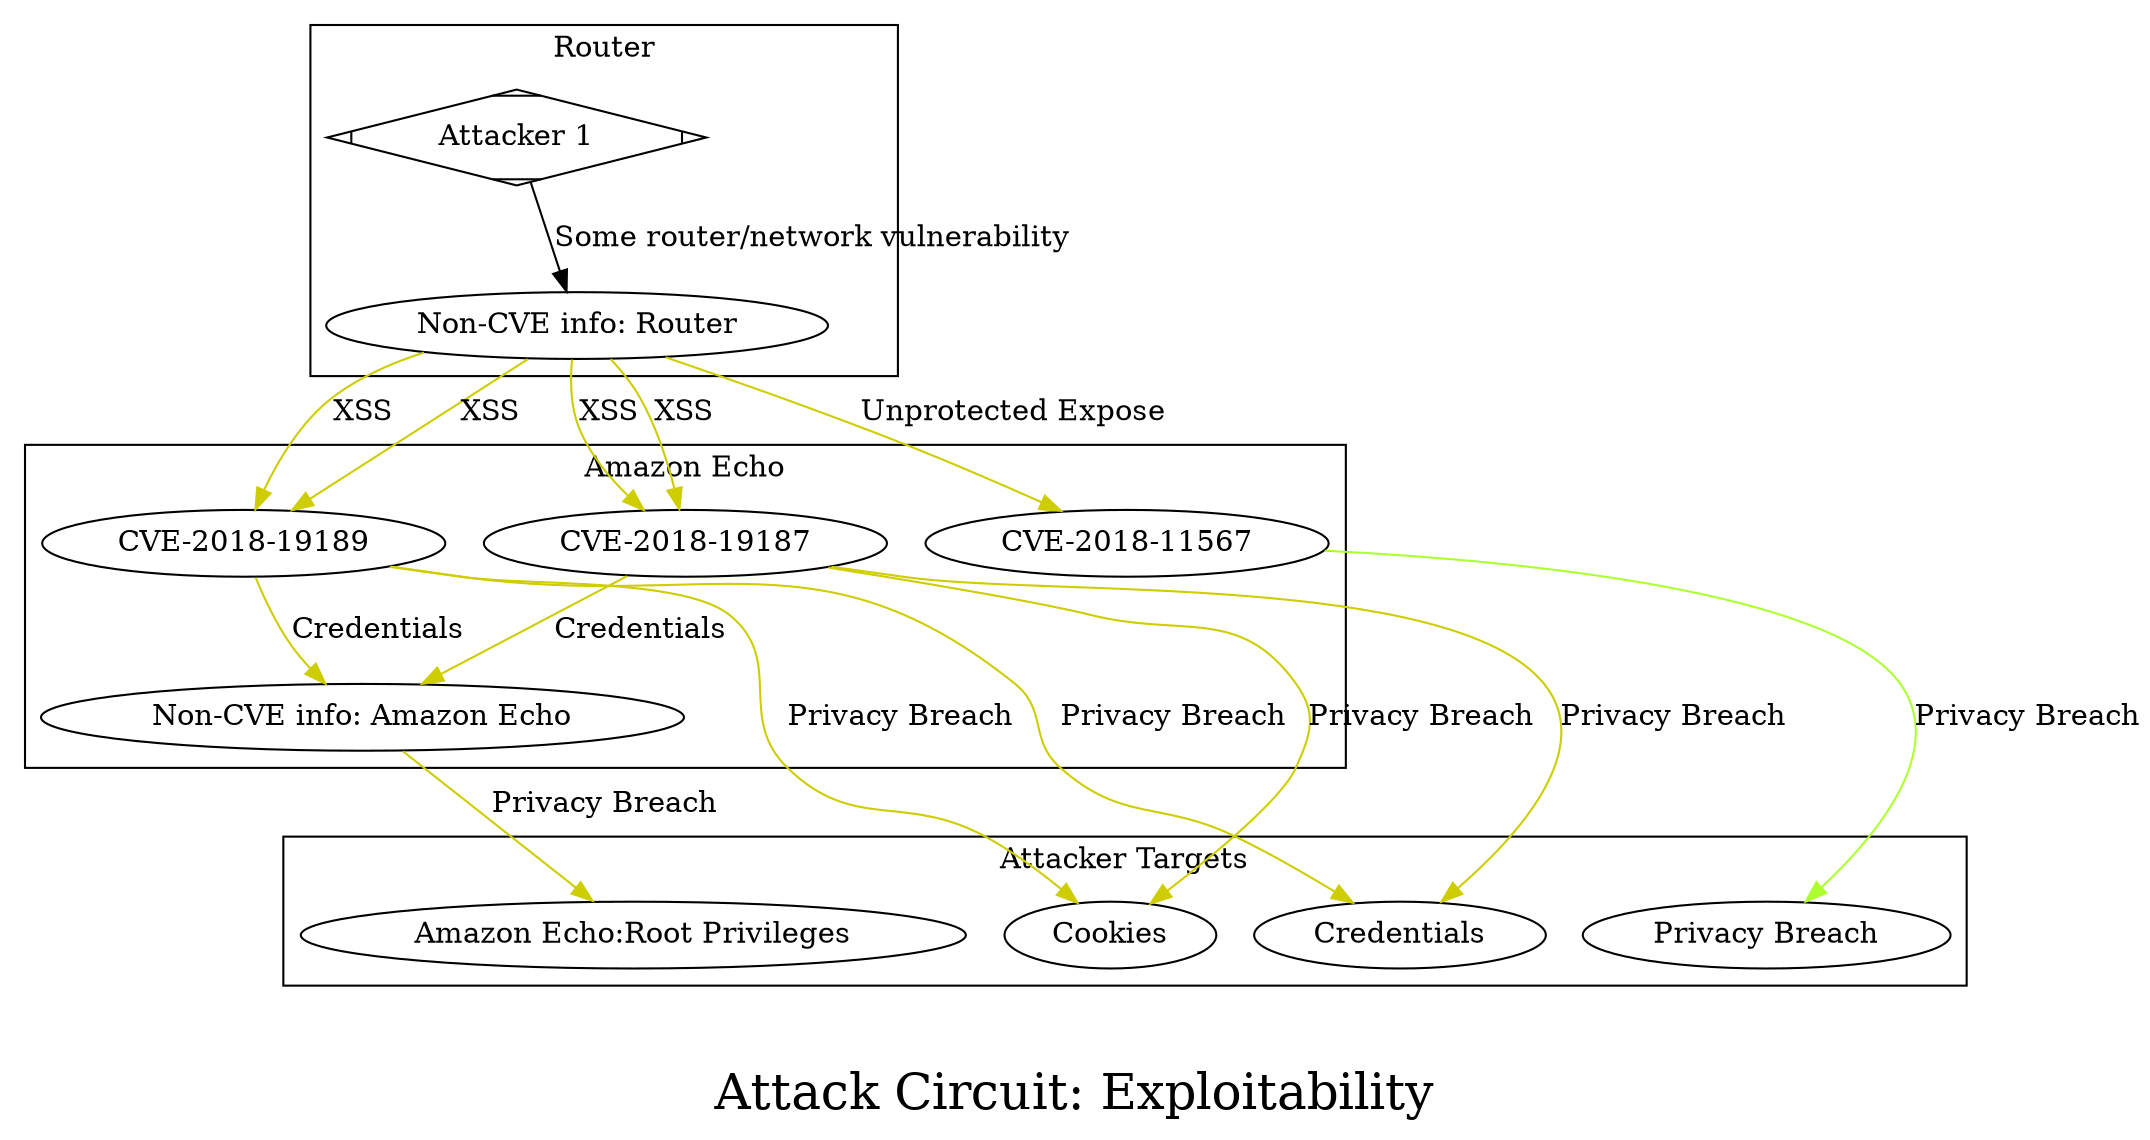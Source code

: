 /*****
Attack Circuit: Exploitability
*****/

digraph G {
  graph [splines=true overlap=false]
  node  [shape=ellipse, width=0.3, height=0.3]
  0 -> 1 [label="Some router/network vulnerability"];
  subgraph cluster_1 {
  label="Router";  0 [label="Attacker 1", shape=Mdiamond];
    1 [label="Non-CVE info: Router"];
  }
  subgraph cluster_2 {
  label="Amazon Echo";    2 [label="Non-CVE info: Amazon Echo"];
    3 [label="CVE-2018-19189"];
    4 [label="CVE-2018-19187"];
    5 [label="CVE-2018-11567"];
  }
  subgraph cluster_3 {
  label="Attacker Targets";    6 [label="Amazon Echo:Root Privileges"];
    7 [label="Cookies"];
    8 [label="Credentials"];
    9 [label="Privacy Breach"];
  }
  1 -> 3 [label="XSS" color="yellow3"];
  1 -> 3 [label="XSS" color="yellow3"];
  1 -> 4 [label="XSS" color="yellow3"];
  1 -> 4 [label="XSS" color="yellow3"];
  1 -> 5 [label="Unprotected Expose" color="yellow3"];
  3 -> 2 [label="Credentials" color="yellow3"];
  4 -> 2 [label="Credentials" color="yellow3"];
  2 ->  6 [label="Privacy Breach" color="yellow3"];
  3 -> 7 [label="Privacy Breach" color="yellow3"];
  3 -> 8 [label="Privacy Breach" color="yellow3"];
  4 -> 7 [label="Privacy Breach" color="yellow3"];
  4 -> 8 [label="Privacy Breach" color="yellow3"];
  5 -> 9 [label="Privacy Breach" color="greenyellow"];
  label = "\nAttack Circuit: Exploitability\n";  fontsize=24;
}